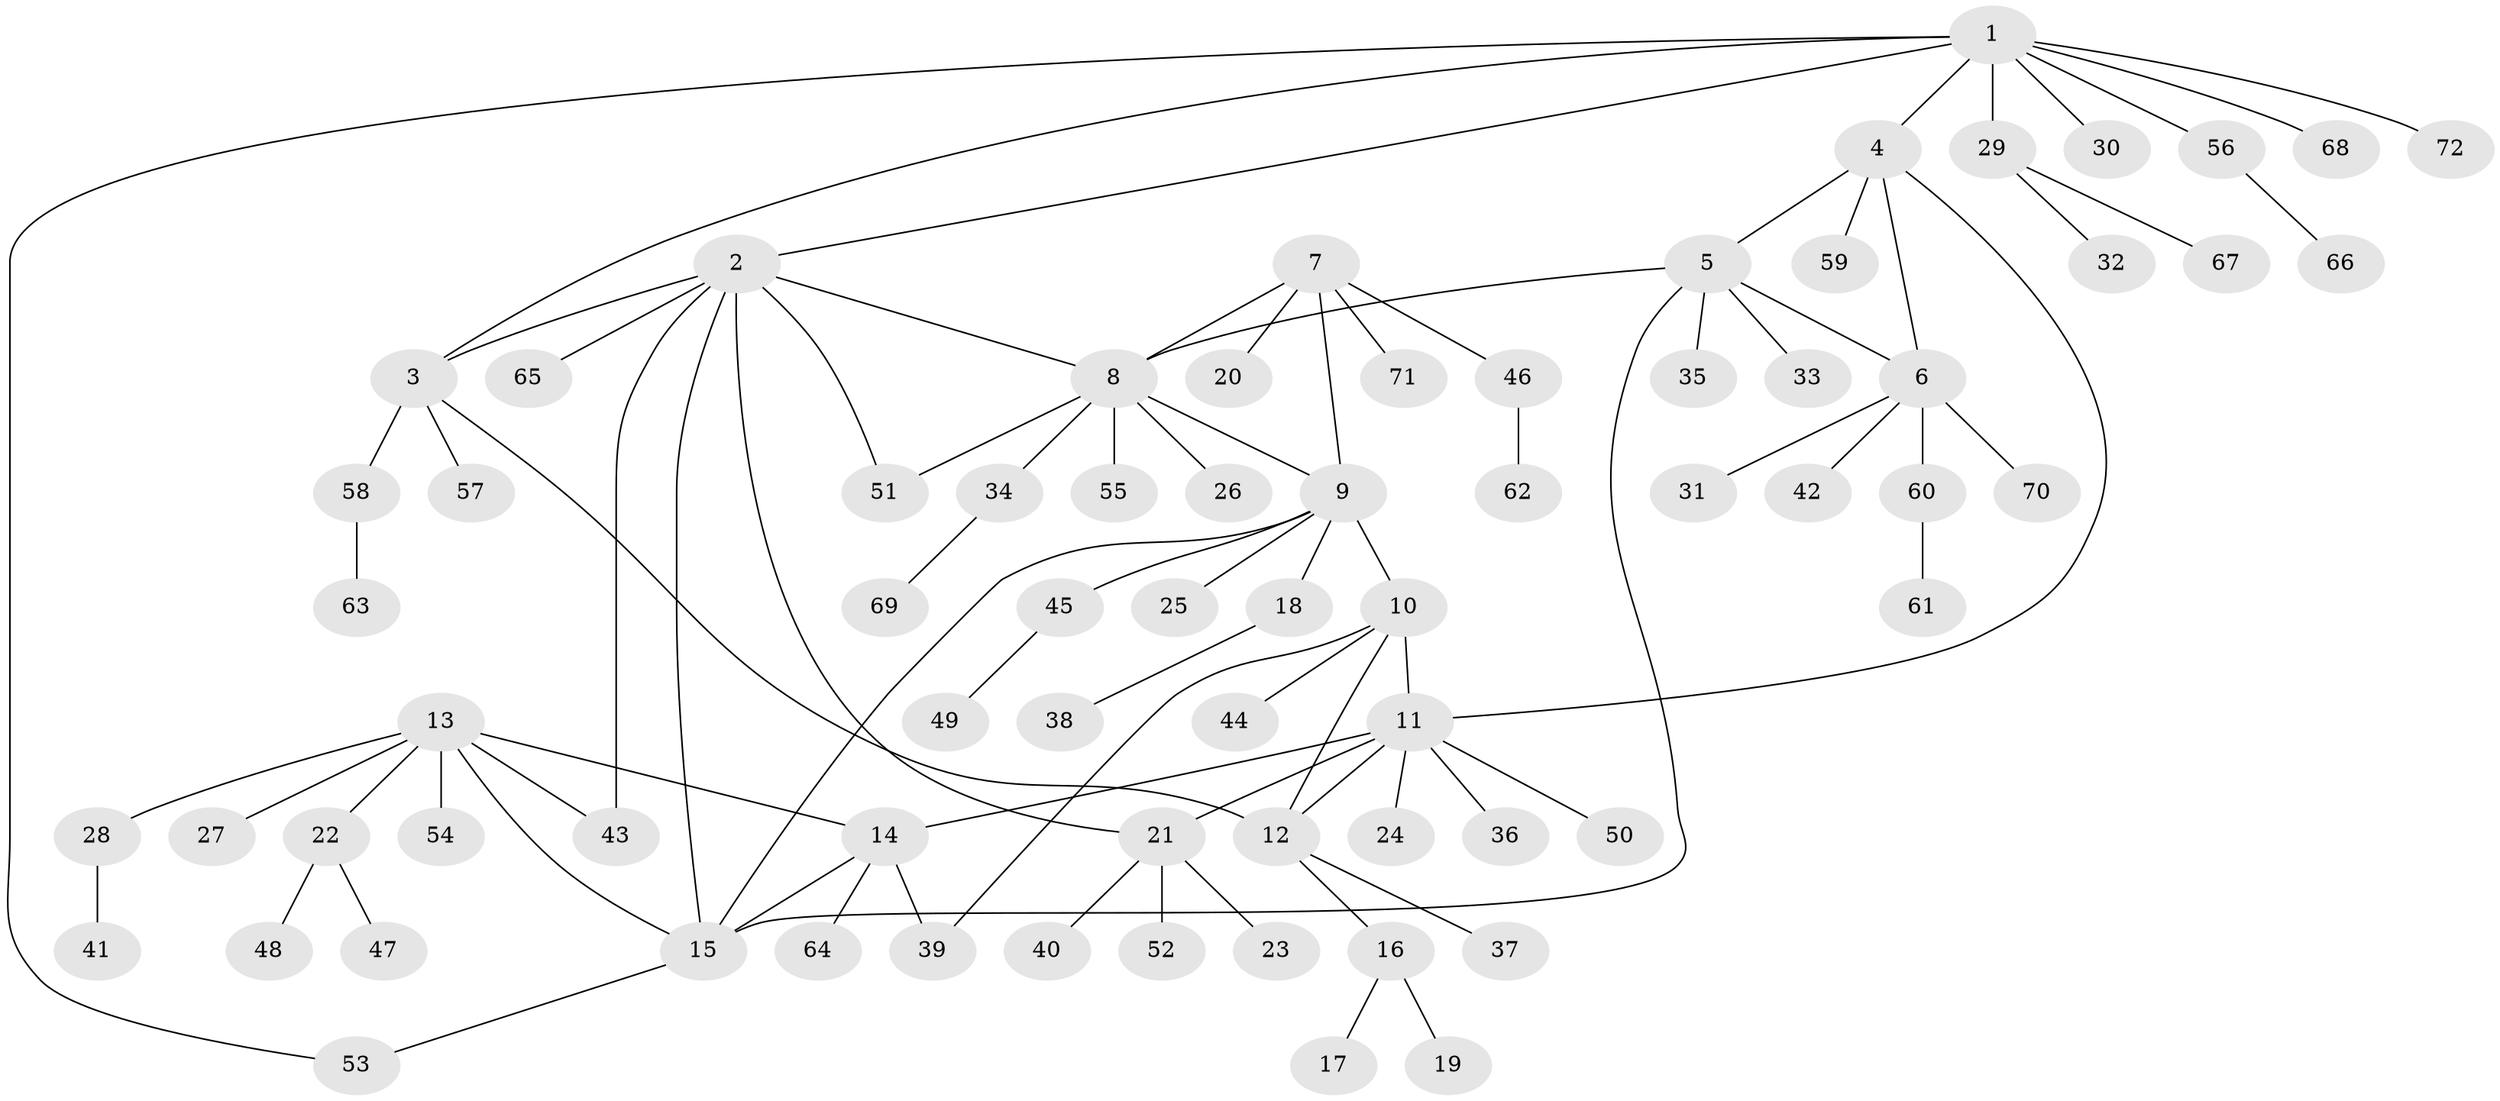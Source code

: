 // coarse degree distribution, {8: 0.05357142857142857, 11: 0.017857142857142856, 5: 0.017857142857142856, 4: 0.05357142857142857, 7: 0.03571428571428571, 9: 0.017857142857142856, 3: 0.017857142857142856, 6: 0.017857142857142856, 2: 0.16071428571428573, 1: 0.6071428571428571}
// Generated by graph-tools (version 1.1) at 2025/42/03/06/25 10:42:10]
// undirected, 72 vertices, 87 edges
graph export_dot {
graph [start="1"]
  node [color=gray90,style=filled];
  1;
  2;
  3;
  4;
  5;
  6;
  7;
  8;
  9;
  10;
  11;
  12;
  13;
  14;
  15;
  16;
  17;
  18;
  19;
  20;
  21;
  22;
  23;
  24;
  25;
  26;
  27;
  28;
  29;
  30;
  31;
  32;
  33;
  34;
  35;
  36;
  37;
  38;
  39;
  40;
  41;
  42;
  43;
  44;
  45;
  46;
  47;
  48;
  49;
  50;
  51;
  52;
  53;
  54;
  55;
  56;
  57;
  58;
  59;
  60;
  61;
  62;
  63;
  64;
  65;
  66;
  67;
  68;
  69;
  70;
  71;
  72;
  1 -- 2;
  1 -- 3;
  1 -- 4;
  1 -- 29;
  1 -- 30;
  1 -- 53;
  1 -- 56;
  1 -- 68;
  1 -- 72;
  2 -- 3;
  2 -- 8;
  2 -- 15;
  2 -- 21;
  2 -- 43;
  2 -- 51;
  2 -- 65;
  3 -- 12;
  3 -- 57;
  3 -- 58;
  4 -- 5;
  4 -- 6;
  4 -- 11;
  4 -- 59;
  5 -- 6;
  5 -- 8;
  5 -- 15;
  5 -- 33;
  5 -- 35;
  6 -- 31;
  6 -- 42;
  6 -- 60;
  6 -- 70;
  7 -- 8;
  7 -- 9;
  7 -- 20;
  7 -- 46;
  7 -- 71;
  8 -- 9;
  8 -- 26;
  8 -- 34;
  8 -- 51;
  8 -- 55;
  9 -- 10;
  9 -- 15;
  9 -- 18;
  9 -- 25;
  9 -- 45;
  10 -- 11;
  10 -- 12;
  10 -- 39;
  10 -- 44;
  11 -- 12;
  11 -- 14;
  11 -- 21;
  11 -- 24;
  11 -- 36;
  11 -- 50;
  12 -- 16;
  12 -- 37;
  13 -- 14;
  13 -- 15;
  13 -- 22;
  13 -- 27;
  13 -- 28;
  13 -- 43;
  13 -- 54;
  14 -- 15;
  14 -- 39;
  14 -- 64;
  15 -- 53;
  16 -- 17;
  16 -- 19;
  18 -- 38;
  21 -- 23;
  21 -- 40;
  21 -- 52;
  22 -- 47;
  22 -- 48;
  28 -- 41;
  29 -- 32;
  29 -- 67;
  34 -- 69;
  45 -- 49;
  46 -- 62;
  56 -- 66;
  58 -- 63;
  60 -- 61;
}
